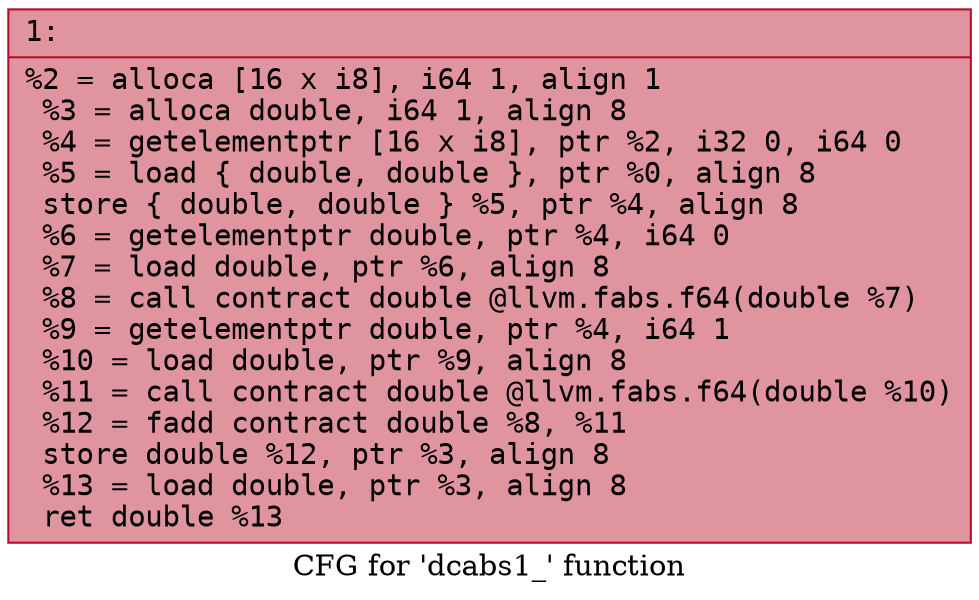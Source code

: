 digraph "CFG for 'dcabs1_' function" {
	label="CFG for 'dcabs1_' function";

	Node0x55ee1004eb00 [shape=record,color="#b70d28ff", style=filled, fillcolor="#b70d2870" fontname="Courier",label="{1:\l|  %2 = alloca [16 x i8], i64 1, align 1\l  %3 = alloca double, i64 1, align 8\l  %4 = getelementptr [16 x i8], ptr %2, i32 0, i64 0\l  %5 = load \{ double, double \}, ptr %0, align 8\l  store \{ double, double \} %5, ptr %4, align 8\l  %6 = getelementptr double, ptr %4, i64 0\l  %7 = load double, ptr %6, align 8\l  %8 = call contract double @llvm.fabs.f64(double %7)\l  %9 = getelementptr double, ptr %4, i64 1\l  %10 = load double, ptr %9, align 8\l  %11 = call contract double @llvm.fabs.f64(double %10)\l  %12 = fadd contract double %8, %11\l  store double %12, ptr %3, align 8\l  %13 = load double, ptr %3, align 8\l  ret double %13\l}"];
}
